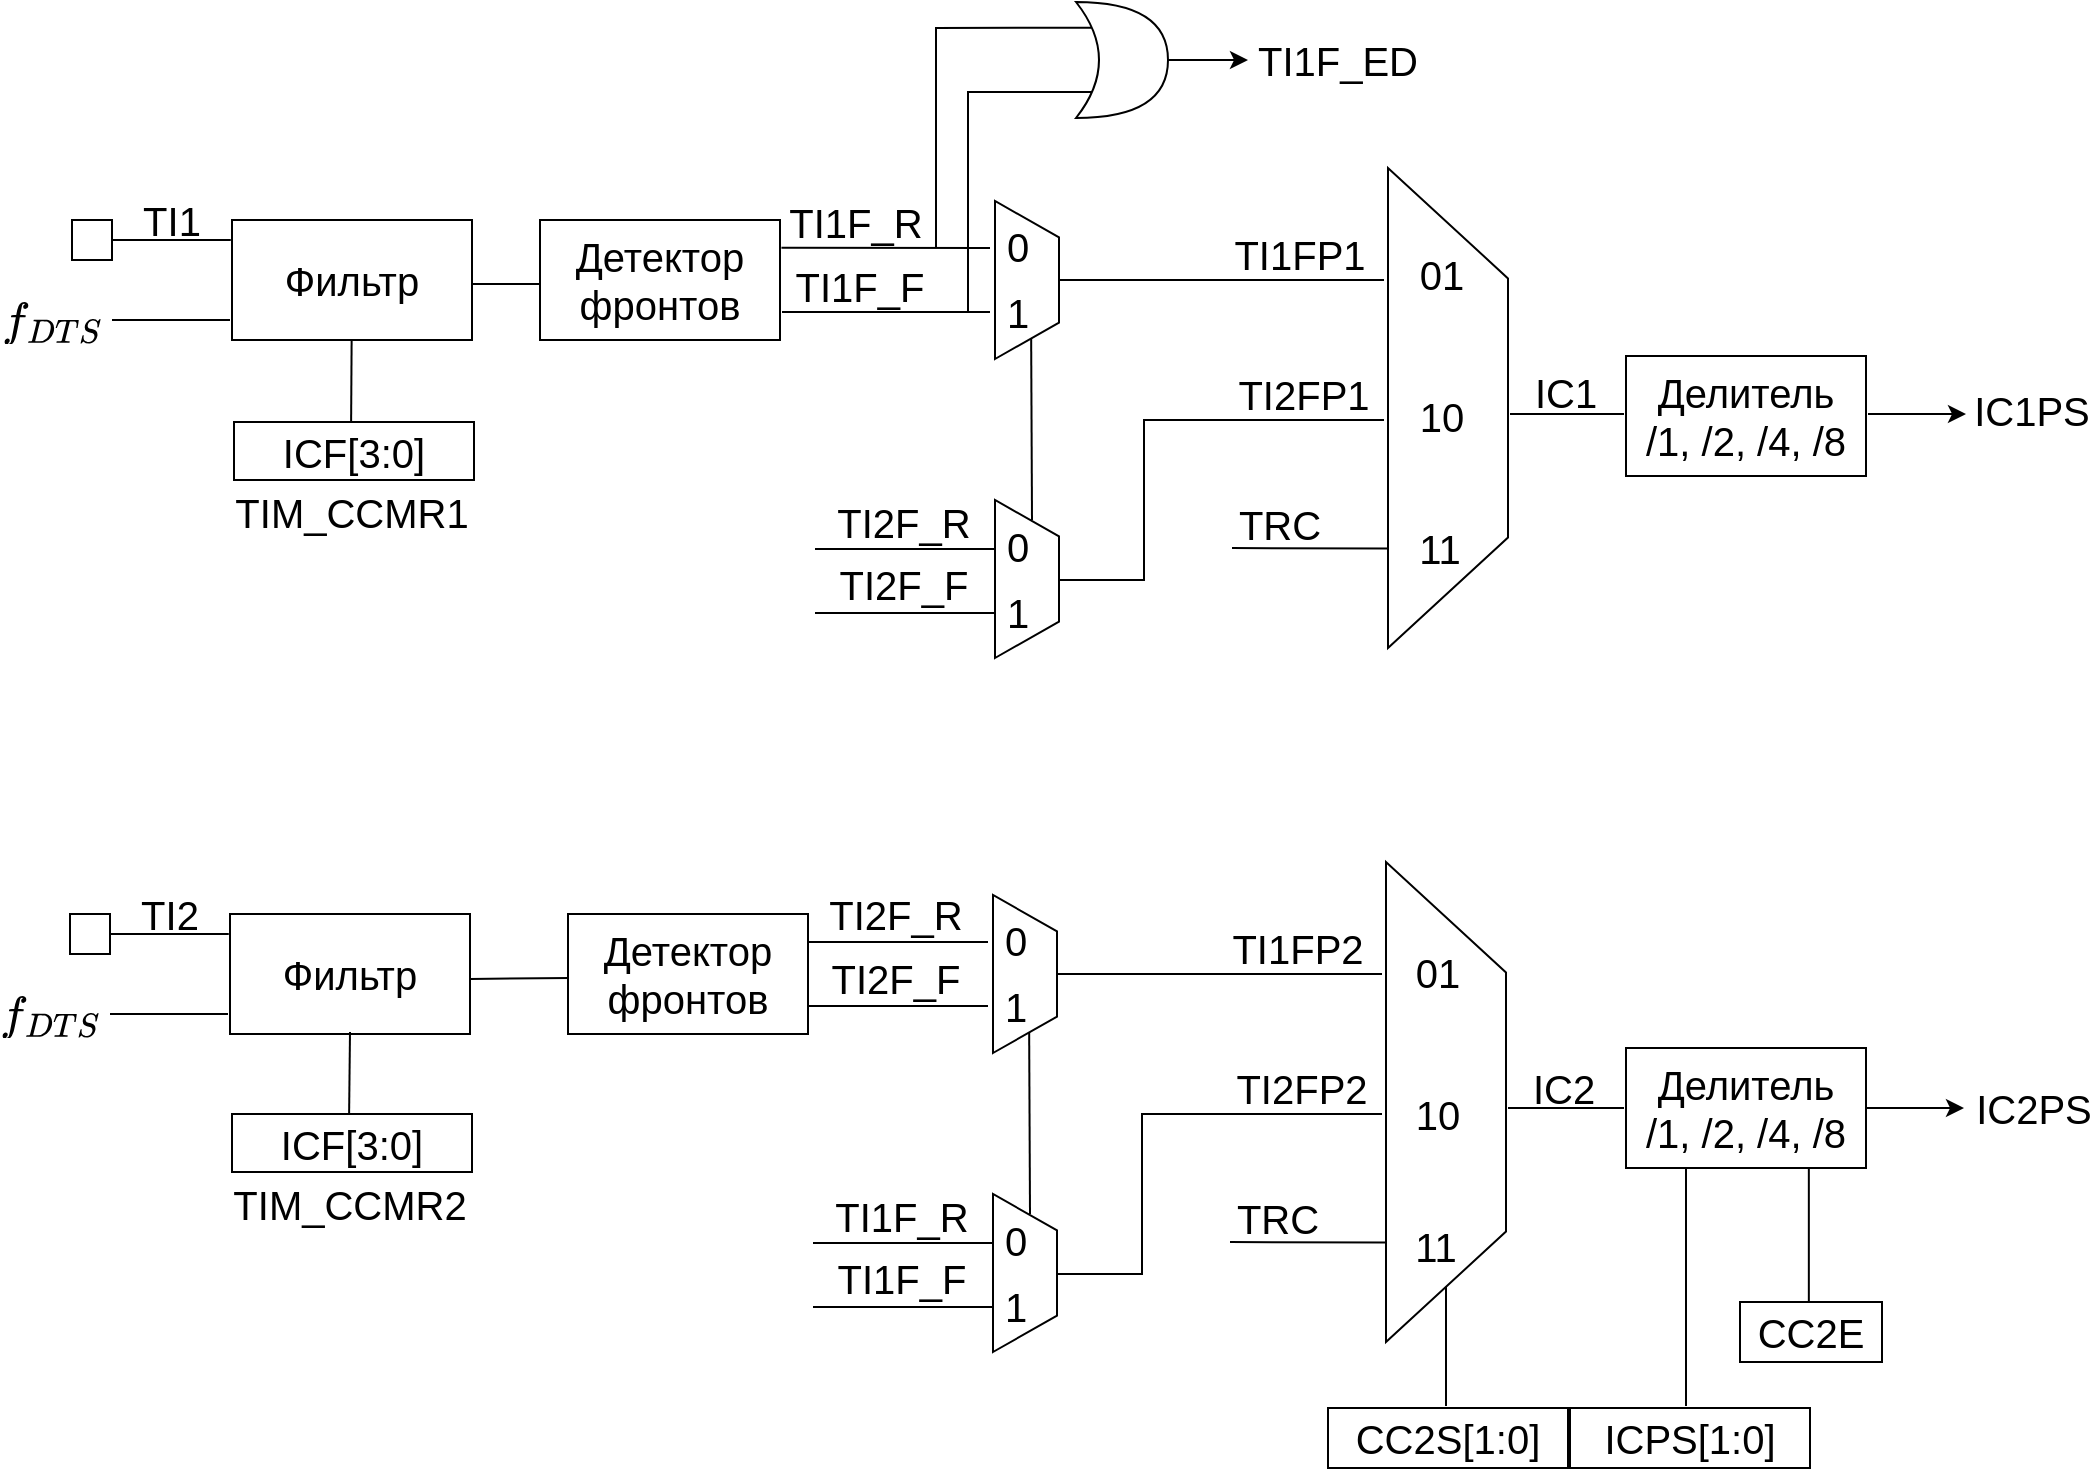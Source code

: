 <mxfile version="28.1.2">
  <diagram name="Страница — 1" id="m3DC2PYHYirDG1eFFdbm">
    <mxGraphModel dx="1426" dy="849" grid="1" gridSize="1" guides="1" tooltips="1" connect="1" arrows="1" fold="1" page="1" pageScale="1" pageWidth="827" pageHeight="1169" math="1" shadow="0">
      <root>
        <mxCell id="0" />
        <mxCell id="1" parent="0" />
        <mxCell id="ByAJDnca3D0vdW0YSOVn-1" value="" style="whiteSpace=wrap;html=1;aspect=fixed;" vertex="1" parent="1">
          <mxGeometry x="80" y="220" width="20" height="20" as="geometry" />
        </mxCell>
        <mxCell id="ByAJDnca3D0vdW0YSOVn-3" value="&lt;font style=&quot;font-size: 20px;&quot;&gt;Фильтр&lt;/font&gt;" style="rounded=0;whiteSpace=wrap;html=1;" vertex="1" parent="1">
          <mxGeometry x="160" y="220" width="120" height="60" as="geometry" />
        </mxCell>
        <mxCell id="ByAJDnca3D0vdW0YSOVn-4" value="" style="endArrow=none;html=1;rounded=0;entryX=-0.005;entryY=0.333;entryDx=0;entryDy=0;entryPerimeter=0;" edge="1" parent="1">
          <mxGeometry width="50" height="50" relative="1" as="geometry">
            <mxPoint x="100" y="230" as="sourcePoint" />
            <mxPoint x="159.4" y="229.98" as="targetPoint" />
          </mxGeometry>
        </mxCell>
        <mxCell id="ByAJDnca3D0vdW0YSOVn-5" value="" style="endArrow=none;html=1;rounded=0;entryX=-0.005;entryY=0.333;entryDx=0;entryDy=0;entryPerimeter=0;" edge="1" parent="1">
          <mxGeometry width="50" height="50" relative="1" as="geometry">
            <mxPoint x="100" y="270" as="sourcePoint" />
            <mxPoint x="159" y="270" as="targetPoint" />
          </mxGeometry>
        </mxCell>
        <mxCell id="ByAJDnca3D0vdW0YSOVn-6" value="&lt;font style=&quot;font-size: 20px;&quot;&gt;TI1&lt;/font&gt;" style="text;html=1;align=center;verticalAlign=middle;whiteSpace=wrap;rounded=0;" vertex="1" parent="1">
          <mxGeometry x="110" y="210" width="40" height="20" as="geometry" />
        </mxCell>
        <mxCell id="ByAJDnca3D0vdW0YSOVn-7" value="&lt;font style=&quot;font-size: 20px;&quot;&gt;&lt;svg style=&quot;vertical-align: -0.464ex;&quot; xmlns:xlink=&quot;http://www.w3.org/1999/xlink&quot; viewBox=&quot;0 -705 2112.4 910&quot; role=&quot;img&quot; height=&quot;2.059ex&quot; width=&quot;4.779ex&quot; xmlns=&quot;http://www.w3.org/2000/svg&quot;&gt;&lt;defs&gt;&lt;path d=&quot;M118 -162Q120 -162 124 -164T135 -167T147 -168Q160 -168 171 -155T187 -126Q197 -99 221 27T267 267T289 382V385H242Q195 385 192 387Q188 390 188 397L195 425Q197 430 203 430T250 431Q298 431 298 432Q298 434 307 482T319 540Q356 705 465 705Q502 703 526 683T550 630Q550 594 529 578T487 561Q443 561 443 603Q443 622 454 636T478 657L487 662Q471 668 457 668Q445 668 434 658T419 630Q412 601 403 552T387 469T380 433Q380 431 435 431Q480 431 487 430T498 424Q499 420 496 407T491 391Q489 386 482 386T428 385H372L349 263Q301 15 282 -47Q255 -132 212 -173Q175 -205 139 -205Q107 -205 81 -186T55 -132Q55 -95 76 -78T118 -61Q162 -61 162 -103Q162 -122 151 -136T127 -157L118 -162Z&quot; id=&quot;MJX-2-TEX-I-1D453&quot;&gt;&lt;/path&gt;&lt;path d=&quot;M287 628Q287 635 230 637Q207 637 200 638T193 647Q193 655 197 667T204 682Q206 683 403 683Q570 682 590 682T630 676Q702 659 752 597T803 431Q803 275 696 151T444 3L430 1L236 0H125H72Q48 0 41 2T33 11Q33 13 36 25Q40 41 44 43T67 46Q94 46 127 49Q141 52 146 61Q149 65 218 339T287 628ZM703 469Q703 507 692 537T666 584T629 613T590 629T555 636Q553 636 541 636T512 636T479 637H436Q392 637 386 627Q384 623 313 339T242 52Q242 48 253 48T330 47Q335 47 349 47T373 46Q499 46 581 128Q617 164 640 212T683 339T703 469Z&quot; id=&quot;MJX-2-TEX-I-1D437&quot;&gt;&lt;/path&gt;&lt;path d=&quot;M40 437Q21 437 21 445Q21 450 37 501T71 602L88 651Q93 669 101 677H569H659Q691 677 697 676T704 667Q704 661 687 553T668 444Q668 437 649 437Q640 437 637 437T631 442L629 445Q629 451 635 490T641 551Q641 586 628 604T573 629Q568 630 515 631Q469 631 457 630T439 622Q438 621 368 343T298 60Q298 48 386 46Q418 46 427 45T436 36Q436 31 433 22Q429 4 424 1L422 0Q419 0 415 0Q410 0 363 1T228 2Q99 2 64 0H49Q43 6 43 9T45 27Q49 40 55 46H83H94Q174 46 189 55Q190 56 191 56Q196 59 201 76T241 233Q258 301 269 344Q339 619 339 625Q339 630 310 630H279Q212 630 191 624Q146 614 121 583T67 467Q60 445 57 441T43 437H40Z&quot; id=&quot;MJX-2-TEX-I-1D447&quot;&gt;&lt;/path&gt;&lt;path d=&quot;M308 24Q367 24 416 76T466 197Q466 260 414 284Q308 311 278 321T236 341Q176 383 176 462Q176 523 208 573T273 648Q302 673 343 688T407 704H418H425Q521 704 564 640Q565 640 577 653T603 682T623 704Q624 704 627 704T632 705Q645 705 645 698T617 577T585 459T569 456Q549 456 549 465Q549 471 550 475Q550 478 551 494T553 520Q553 554 544 579T526 616T501 641Q465 662 419 662Q362 662 313 616T263 510Q263 480 278 458T319 427Q323 425 389 408T456 390Q490 379 522 342T554 242Q554 216 546 186Q541 164 528 137T492 78T426 18T332 -20Q320 -22 298 -22Q199 -22 144 33L134 44L106 13Q83 -14 78 -18T65 -22Q52 -22 52 -14Q52 -11 110 221Q112 227 130 227H143Q149 221 149 216Q149 214 148 207T144 186T142 153Q144 114 160 87T203 47T255 29T308 24Z&quot; id=&quot;MJX-2-TEX-I-1D446&quot;&gt;&lt;/path&gt;&lt;/defs&gt;&lt;g transform=&quot;scale(1,-1)&quot; stroke-width=&quot;0&quot; fill=&quot;currentColor&quot; stroke=&quot;currentColor&quot;&gt;&lt;g data-mml-node=&quot;math&quot;&gt;&lt;g data-mml-node=&quot;msub&quot;&gt;&lt;g data-mml-node=&quot;mi&quot;&gt;&lt;use xlink:href=&quot;#MJX-2-TEX-I-1D453&quot; data-c=&quot;1D453&quot;&gt;&lt;/use&gt;&lt;/g&gt;&lt;g data-mjx-texclass=&quot;ORD&quot; transform=&quot;translate(523,-150) scale(0.707)&quot; data-mml-node=&quot;TeXAtom&quot;&gt;&lt;g data-mml-node=&quot;mi&quot;&gt;&lt;use xlink:href=&quot;#MJX-2-TEX-I-1D437&quot; data-c=&quot;1D437&quot;&gt;&lt;/use&gt;&lt;/g&gt;&lt;g transform=&quot;translate(828,0)&quot; data-mml-node=&quot;mi&quot;&gt;&lt;use xlink:href=&quot;#MJX-2-TEX-I-1D447&quot; data-c=&quot;1D447&quot;&gt;&lt;/use&gt;&lt;/g&gt;&lt;g transform=&quot;translate(1532,0)&quot; data-mml-node=&quot;mi&quot;&gt;&lt;use xlink:href=&quot;#MJX-2-TEX-I-1D446&quot; data-c=&quot;1D446&quot;&gt;&lt;/use&gt;&lt;/g&gt;&lt;/g&gt;&lt;/g&gt;&lt;/g&gt;&lt;/g&gt;&lt;/svg&gt;&lt;/font&gt;" style="text;html=1;align=center;verticalAlign=middle;whiteSpace=wrap;rounded=0;" vertex="1" parent="1">
          <mxGeometry x="50" y="260" width="40" height="20" as="geometry" />
        </mxCell>
        <mxCell id="ByAJDnca3D0vdW0YSOVn-8" value="" style="endArrow=none;html=1;rounded=0;exitX=1;exitY=0.534;exitDx=0;exitDy=0;exitPerimeter=0;" edge="1" parent="1" source="ByAJDnca3D0vdW0YSOVn-3">
          <mxGeometry width="50" height="50" relative="1" as="geometry">
            <mxPoint x="280" y="252.5" as="sourcePoint" />
            <mxPoint x="314" y="252" as="targetPoint" />
          </mxGeometry>
        </mxCell>
        <mxCell id="ByAJDnca3D0vdW0YSOVn-9" value="&lt;font style=&quot;font-size: 20px;&quot;&gt;Детектор фронтов&lt;/font&gt;" style="rounded=0;whiteSpace=wrap;html=1;" vertex="1" parent="1">
          <mxGeometry x="314" y="220" width="120" height="60" as="geometry" />
        </mxCell>
        <mxCell id="ByAJDnca3D0vdW0YSOVn-11" value="" style="endArrow=none;html=1;rounded=0;exitX=1.006;exitY=0.232;exitDx=0;exitDy=0;exitPerimeter=0;" edge="1" parent="1" source="ByAJDnca3D0vdW0YSOVn-9">
          <mxGeometry width="50" height="50" relative="1" as="geometry">
            <mxPoint x="449" y="234" as="sourcePoint" />
            <mxPoint x="539" y="234" as="targetPoint" />
          </mxGeometry>
        </mxCell>
        <mxCell id="ByAJDnca3D0vdW0YSOVn-12" value="" style="endArrow=none;html=1;rounded=0;" edge="1" parent="1">
          <mxGeometry width="50" height="50" relative="1" as="geometry">
            <mxPoint x="435" y="266" as="sourcePoint" />
            <mxPoint x="539" y="266" as="targetPoint" />
          </mxGeometry>
        </mxCell>
        <mxCell id="ByAJDnca3D0vdW0YSOVn-13" value="" style="verticalLabelPosition=middle;verticalAlign=middle;html=1;shape=trapezoid;perimeter=trapezoidPerimeter;whiteSpace=wrap;size=0.23;arcSize=10;flipV=1;labelPosition=center;align=center;rotation=-90;" vertex="1" parent="1">
          <mxGeometry x="648" y="284" width="240" height="60" as="geometry" />
        </mxCell>
        <mxCell id="ByAJDnca3D0vdW0YSOVn-14" value="&lt;font style=&quot;font-size: 20px;&quot;&gt;TI1F_R&lt;/font&gt;" style="text;html=1;align=center;verticalAlign=middle;whiteSpace=wrap;rounded=0;" vertex="1" parent="1">
          <mxGeometry x="468" y="217" width="8" height="7.5" as="geometry" />
        </mxCell>
        <mxCell id="ByAJDnca3D0vdW0YSOVn-15" value="&lt;font style=&quot;font-size: 20px;&quot;&gt;TI1F_F&lt;/font&gt;" style="text;html=1;align=center;verticalAlign=middle;whiteSpace=wrap;rounded=0;" vertex="1" parent="1">
          <mxGeometry x="462.5" y="245" width="22" height="15" as="geometry" />
        </mxCell>
        <mxCell id="ByAJDnca3D0vdW0YSOVn-19" value="" style="group" vertex="1" connectable="0" parent="1">
          <mxGeometry x="541.5" y="210.5" width="32" height="79" as="geometry" />
        </mxCell>
        <mxCell id="ByAJDnca3D0vdW0YSOVn-10" value="" style="verticalLabelPosition=middle;verticalAlign=middle;html=1;shape=trapezoid;perimeter=trapezoidPerimeter;whiteSpace=wrap;size=0.23;arcSize=10;flipV=1;labelPosition=center;align=center;rotation=-90;" vertex="1" parent="ByAJDnca3D0vdW0YSOVn-19">
          <mxGeometry x="-23.5" y="23.5" width="79" height="32" as="geometry" />
        </mxCell>
        <mxCell id="ByAJDnca3D0vdW0YSOVn-16" value="&lt;font style=&quot;font-size: 20px;&quot;&gt;0&lt;/font&gt;" style="text;html=1;align=center;verticalAlign=middle;whiteSpace=wrap;rounded=0;" vertex="1" parent="ByAJDnca3D0vdW0YSOVn-19">
          <mxGeometry x="4.5" y="15.5" width="14" height="14" as="geometry" />
        </mxCell>
        <mxCell id="ByAJDnca3D0vdW0YSOVn-17" value="&lt;font style=&quot;font-size: 20px;&quot;&gt;1&lt;/font&gt;" style="text;html=1;align=center;verticalAlign=middle;whiteSpace=wrap;rounded=0;" vertex="1" parent="ByAJDnca3D0vdW0YSOVn-19">
          <mxGeometry x="4.5" y="48.5" width="14" height="14" as="geometry" />
        </mxCell>
        <mxCell id="ByAJDnca3D0vdW0YSOVn-20" value="" style="group" vertex="1" connectable="0" parent="1">
          <mxGeometry x="541.5" y="360" width="32" height="79" as="geometry" />
        </mxCell>
        <mxCell id="ByAJDnca3D0vdW0YSOVn-21" value="" style="verticalLabelPosition=middle;verticalAlign=middle;html=1;shape=trapezoid;perimeter=trapezoidPerimeter;whiteSpace=wrap;size=0.23;arcSize=10;flipV=1;labelPosition=center;align=center;rotation=-90;" vertex="1" parent="ByAJDnca3D0vdW0YSOVn-20">
          <mxGeometry x="-23.5" y="23.5" width="79" height="32" as="geometry" />
        </mxCell>
        <mxCell id="ByAJDnca3D0vdW0YSOVn-22" value="&lt;font style=&quot;font-size: 20px;&quot;&gt;0&lt;/font&gt;" style="text;html=1;align=center;verticalAlign=middle;whiteSpace=wrap;rounded=0;" vertex="1" parent="ByAJDnca3D0vdW0YSOVn-20">
          <mxGeometry x="4.5" y="15.5" width="14" height="14" as="geometry" />
        </mxCell>
        <mxCell id="ByAJDnca3D0vdW0YSOVn-23" value="&lt;font style=&quot;font-size: 20px;&quot;&gt;1&lt;/font&gt;" style="text;html=1;align=center;verticalAlign=middle;whiteSpace=wrap;rounded=0;" vertex="1" parent="ByAJDnca3D0vdW0YSOVn-20">
          <mxGeometry x="4.5" y="48.5" width="14" height="14" as="geometry" />
        </mxCell>
        <mxCell id="ByAJDnca3D0vdW0YSOVn-24" value="" style="endArrow=none;html=1;rounded=0;entryX=0.133;entryY=0.435;entryDx=0;entryDy=0;entryPerimeter=0;" edge="1" parent="1" target="ByAJDnca3D0vdW0YSOVn-10">
          <mxGeometry width="50" height="50" relative="1" as="geometry">
            <mxPoint x="560" y="370" as="sourcePoint" />
            <mxPoint x="610" y="320" as="targetPoint" />
          </mxGeometry>
        </mxCell>
        <mxCell id="ByAJDnca3D0vdW0YSOVn-25" value="" style="endArrow=none;html=1;rounded=0;" edge="1" parent="1">
          <mxGeometry width="50" height="50" relative="1" as="geometry">
            <mxPoint x="573.5" y="250" as="sourcePoint" />
            <mxPoint x="736" y="250" as="targetPoint" />
          </mxGeometry>
        </mxCell>
        <mxCell id="ByAJDnca3D0vdW0YSOVn-26" value="" style="endArrow=none;html=1;rounded=0;" edge="1" parent="1">
          <mxGeometry width="50" height="50" relative="1" as="geometry">
            <mxPoint x="660" y="384" as="sourcePoint" />
            <mxPoint x="738.5" y="384.26" as="targetPoint" />
          </mxGeometry>
        </mxCell>
        <mxCell id="ByAJDnca3D0vdW0YSOVn-27" value="&lt;font style=&quot;font-size: 20px;&quot;&gt;TRC&lt;/font&gt;" style="text;html=1;align=center;verticalAlign=middle;whiteSpace=wrap;rounded=0;" vertex="1" parent="1">
          <mxGeometry x="680" y="368" width="8" height="7.5" as="geometry" />
        </mxCell>
        <mxCell id="ByAJDnca3D0vdW0YSOVn-29" value="" style="endArrow=none;html=1;rounded=0;exitX=0.493;exitY=-0.004;exitDx=0;exitDy=0;exitPerimeter=0;" edge="1" parent="1" source="ByAJDnca3D0vdW0YSOVn-21">
          <mxGeometry width="50" height="50" relative="1" as="geometry">
            <mxPoint x="573.5" y="400.5" as="sourcePoint" />
            <mxPoint x="736" y="320" as="targetPoint" />
            <Array as="points">
              <mxPoint x="616" y="400" />
              <mxPoint x="616" y="320" />
            </Array>
          </mxGeometry>
        </mxCell>
        <mxCell id="ByAJDnca3D0vdW0YSOVn-30" value="&lt;font style=&quot;font-size: 20px;&quot;&gt;TI2FP1&lt;/font&gt;" style="text;html=1;align=center;verticalAlign=middle;whiteSpace=wrap;rounded=0;" vertex="1" parent="1">
          <mxGeometry x="676" y="297" width="40" height="20" as="geometry" />
        </mxCell>
        <mxCell id="ByAJDnca3D0vdW0YSOVn-31" value="&lt;font style=&quot;font-size: 20px;&quot;&gt;TI1FP1&lt;/font&gt;" style="text;html=1;align=center;verticalAlign=middle;whiteSpace=wrap;rounded=0;" vertex="1" parent="1">
          <mxGeometry x="674" y="227" width="40" height="20" as="geometry" />
        </mxCell>
        <mxCell id="ByAJDnca3D0vdW0YSOVn-32" value="" style="whiteSpace=wrap;html=1;aspect=fixed;" vertex="1" parent="1">
          <mxGeometry x="79" y="567" width="20" height="20" as="geometry" />
        </mxCell>
        <mxCell id="ByAJDnca3D0vdW0YSOVn-33" value="&lt;font style=&quot;font-size: 20px;&quot;&gt;Фильтр&lt;/font&gt;" style="rounded=0;whiteSpace=wrap;html=1;" vertex="1" parent="1">
          <mxGeometry x="159" y="567" width="120" height="60" as="geometry" />
        </mxCell>
        <mxCell id="ByAJDnca3D0vdW0YSOVn-34" value="" style="endArrow=none;html=1;rounded=0;entryX=-0.005;entryY=0.333;entryDx=0;entryDy=0;entryPerimeter=0;" edge="1" parent="1">
          <mxGeometry width="50" height="50" relative="1" as="geometry">
            <mxPoint x="99" y="577" as="sourcePoint" />
            <mxPoint x="158.4" y="576.98" as="targetPoint" />
          </mxGeometry>
        </mxCell>
        <mxCell id="ByAJDnca3D0vdW0YSOVn-35" value="" style="endArrow=none;html=1;rounded=0;entryX=-0.005;entryY=0.333;entryDx=0;entryDy=0;entryPerimeter=0;" edge="1" parent="1">
          <mxGeometry width="50" height="50" relative="1" as="geometry">
            <mxPoint x="99" y="617" as="sourcePoint" />
            <mxPoint x="158" y="617" as="targetPoint" />
          </mxGeometry>
        </mxCell>
        <mxCell id="ByAJDnca3D0vdW0YSOVn-36" value="&lt;font style=&quot;font-size: 20px;&quot;&gt;TI2&lt;/font&gt;" style="text;html=1;align=center;verticalAlign=middle;whiteSpace=wrap;rounded=0;" vertex="1" parent="1">
          <mxGeometry x="109" y="557" width="40" height="20" as="geometry" />
        </mxCell>
        <mxCell id="ByAJDnca3D0vdW0YSOVn-37" value="&lt;font style=&quot;font-size: 20px;&quot;&gt;&lt;svg style=&quot;vertical-align: -0.464ex;&quot; xmlns:xlink=&quot;http://www.w3.org/1999/xlink&quot; viewBox=&quot;0 -705 2112.4 910&quot; role=&quot;img&quot; height=&quot;2.059ex&quot; width=&quot;4.779ex&quot; xmlns=&quot;http://www.w3.org/2000/svg&quot;&gt;&lt;defs&gt;&lt;path d=&quot;M118 -162Q120 -162 124 -164T135 -167T147 -168Q160 -168 171 -155T187 -126Q197 -99 221 27T267 267T289 382V385H242Q195 385 192 387Q188 390 188 397L195 425Q197 430 203 430T250 431Q298 431 298 432Q298 434 307 482T319 540Q356 705 465 705Q502 703 526 683T550 630Q550 594 529 578T487 561Q443 561 443 603Q443 622 454 636T478 657L487 662Q471 668 457 668Q445 668 434 658T419 630Q412 601 403 552T387 469T380 433Q380 431 435 431Q480 431 487 430T498 424Q499 420 496 407T491 391Q489 386 482 386T428 385H372L349 263Q301 15 282 -47Q255 -132 212 -173Q175 -205 139 -205Q107 -205 81 -186T55 -132Q55 -95 76 -78T118 -61Q162 -61 162 -103Q162 -122 151 -136T127 -157L118 -162Z&quot; id=&quot;MJX-2-TEX-I-1D453&quot;&gt;&lt;/path&gt;&lt;path d=&quot;M287 628Q287 635 230 637Q207 637 200 638T193 647Q193 655 197 667T204 682Q206 683 403 683Q570 682 590 682T630 676Q702 659 752 597T803 431Q803 275 696 151T444 3L430 1L236 0H125H72Q48 0 41 2T33 11Q33 13 36 25Q40 41 44 43T67 46Q94 46 127 49Q141 52 146 61Q149 65 218 339T287 628ZM703 469Q703 507 692 537T666 584T629 613T590 629T555 636Q553 636 541 636T512 636T479 637H436Q392 637 386 627Q384 623 313 339T242 52Q242 48 253 48T330 47Q335 47 349 47T373 46Q499 46 581 128Q617 164 640 212T683 339T703 469Z&quot; id=&quot;MJX-2-TEX-I-1D437&quot;&gt;&lt;/path&gt;&lt;path d=&quot;M40 437Q21 437 21 445Q21 450 37 501T71 602L88 651Q93 669 101 677H569H659Q691 677 697 676T704 667Q704 661 687 553T668 444Q668 437 649 437Q640 437 637 437T631 442L629 445Q629 451 635 490T641 551Q641 586 628 604T573 629Q568 630 515 631Q469 631 457 630T439 622Q438 621 368 343T298 60Q298 48 386 46Q418 46 427 45T436 36Q436 31 433 22Q429 4 424 1L422 0Q419 0 415 0Q410 0 363 1T228 2Q99 2 64 0H49Q43 6 43 9T45 27Q49 40 55 46H83H94Q174 46 189 55Q190 56 191 56Q196 59 201 76T241 233Q258 301 269 344Q339 619 339 625Q339 630 310 630H279Q212 630 191 624Q146 614 121 583T67 467Q60 445 57 441T43 437H40Z&quot; id=&quot;MJX-2-TEX-I-1D447&quot;&gt;&lt;/path&gt;&lt;path d=&quot;M308 24Q367 24 416 76T466 197Q466 260 414 284Q308 311 278 321T236 341Q176 383 176 462Q176 523 208 573T273 648Q302 673 343 688T407 704H418H425Q521 704 564 640Q565 640 577 653T603 682T623 704Q624 704 627 704T632 705Q645 705 645 698T617 577T585 459T569 456Q549 456 549 465Q549 471 550 475Q550 478 551 494T553 520Q553 554 544 579T526 616T501 641Q465 662 419 662Q362 662 313 616T263 510Q263 480 278 458T319 427Q323 425 389 408T456 390Q490 379 522 342T554 242Q554 216 546 186Q541 164 528 137T492 78T426 18T332 -20Q320 -22 298 -22Q199 -22 144 33L134 44L106 13Q83 -14 78 -18T65 -22Q52 -22 52 -14Q52 -11 110 221Q112 227 130 227H143Q149 221 149 216Q149 214 148 207T144 186T142 153Q144 114 160 87T203 47T255 29T308 24Z&quot; id=&quot;MJX-2-TEX-I-1D446&quot;&gt;&lt;/path&gt;&lt;/defs&gt;&lt;g transform=&quot;scale(1,-1)&quot; stroke-width=&quot;0&quot; fill=&quot;currentColor&quot; stroke=&quot;currentColor&quot;&gt;&lt;g data-mml-node=&quot;math&quot;&gt;&lt;g data-mml-node=&quot;msub&quot;&gt;&lt;g data-mml-node=&quot;mi&quot;&gt;&lt;use xlink:href=&quot;#MJX-2-TEX-I-1D453&quot; data-c=&quot;1D453&quot;&gt;&lt;/use&gt;&lt;/g&gt;&lt;g data-mjx-texclass=&quot;ORD&quot; transform=&quot;translate(523,-150) scale(0.707)&quot; data-mml-node=&quot;TeXAtom&quot;&gt;&lt;g data-mml-node=&quot;mi&quot;&gt;&lt;use xlink:href=&quot;#MJX-2-TEX-I-1D437&quot; data-c=&quot;1D437&quot;&gt;&lt;/use&gt;&lt;/g&gt;&lt;g transform=&quot;translate(828,0)&quot; data-mml-node=&quot;mi&quot;&gt;&lt;use xlink:href=&quot;#MJX-2-TEX-I-1D447&quot; data-c=&quot;1D447&quot;&gt;&lt;/use&gt;&lt;/g&gt;&lt;g transform=&quot;translate(1532,0)&quot; data-mml-node=&quot;mi&quot;&gt;&lt;use xlink:href=&quot;#MJX-2-TEX-I-1D446&quot; data-c=&quot;1D446&quot;&gt;&lt;/use&gt;&lt;/g&gt;&lt;/g&gt;&lt;/g&gt;&lt;/g&gt;&lt;/g&gt;&lt;/svg&gt;&lt;/font&gt;" style="text;html=1;align=center;verticalAlign=middle;whiteSpace=wrap;rounded=0;" vertex="1" parent="1">
          <mxGeometry x="49" y="607" width="40" height="20" as="geometry" />
        </mxCell>
        <mxCell id="ByAJDnca3D0vdW0YSOVn-38" value="" style="endArrow=none;html=1;rounded=0;" edge="1" parent="1">
          <mxGeometry width="50" height="50" relative="1" as="geometry">
            <mxPoint x="279" y="599.5" as="sourcePoint" />
            <mxPoint x="329" y="599" as="targetPoint" />
          </mxGeometry>
        </mxCell>
        <mxCell id="ByAJDnca3D0vdW0YSOVn-39" value="&lt;font style=&quot;font-size: 20px;&quot;&gt;Детектор фронтов&lt;/font&gt;" style="rounded=0;whiteSpace=wrap;html=1;" vertex="1" parent="1">
          <mxGeometry x="328" y="567" width="120" height="60" as="geometry" />
        </mxCell>
        <mxCell id="ByAJDnca3D0vdW0YSOVn-40" value="" style="endArrow=none;html=1;rounded=0;" edge="1" parent="1">
          <mxGeometry width="50" height="50" relative="1" as="geometry">
            <mxPoint x="448" y="581" as="sourcePoint" />
            <mxPoint x="538" y="581" as="targetPoint" />
          </mxGeometry>
        </mxCell>
        <mxCell id="ByAJDnca3D0vdW0YSOVn-41" value="" style="endArrow=none;html=1;rounded=0;" edge="1" parent="1">
          <mxGeometry width="50" height="50" relative="1" as="geometry">
            <mxPoint x="448" y="613" as="sourcePoint" />
            <mxPoint x="538" y="613" as="targetPoint" />
          </mxGeometry>
        </mxCell>
        <mxCell id="ByAJDnca3D0vdW0YSOVn-42" value="" style="verticalLabelPosition=middle;verticalAlign=middle;html=1;shape=trapezoid;perimeter=trapezoidPerimeter;whiteSpace=wrap;size=0.23;arcSize=10;flipV=1;labelPosition=center;align=center;rotation=-90;" vertex="1" parent="1">
          <mxGeometry x="647" y="631" width="240" height="60" as="geometry" />
        </mxCell>
        <mxCell id="ByAJDnca3D0vdW0YSOVn-43" value="&lt;font style=&quot;font-size: 20px;&quot;&gt;TI2F_R&lt;/font&gt;" style="text;html=1;align=center;verticalAlign=middle;whiteSpace=wrap;rounded=0;" vertex="1" parent="1">
          <mxGeometry x="488" y="563.5" width="8" height="7.5" as="geometry" />
        </mxCell>
        <mxCell id="ByAJDnca3D0vdW0YSOVn-44" value="&lt;font style=&quot;font-size: 20px;&quot;&gt;TI2F_F&lt;/font&gt;" style="text;html=1;align=center;verticalAlign=middle;whiteSpace=wrap;rounded=0;" vertex="1" parent="1">
          <mxGeometry x="481" y="591" width="22" height="15" as="geometry" />
        </mxCell>
        <mxCell id="ByAJDnca3D0vdW0YSOVn-45" value="" style="group" vertex="1" connectable="0" parent="1">
          <mxGeometry x="540.5" y="557.5" width="32" height="79" as="geometry" />
        </mxCell>
        <mxCell id="ByAJDnca3D0vdW0YSOVn-46" value="" style="verticalLabelPosition=middle;verticalAlign=middle;html=1;shape=trapezoid;perimeter=trapezoidPerimeter;whiteSpace=wrap;size=0.23;arcSize=10;flipV=1;labelPosition=center;align=center;rotation=-90;" vertex="1" parent="ByAJDnca3D0vdW0YSOVn-45">
          <mxGeometry x="-23.5" y="23.5" width="79" height="32" as="geometry" />
        </mxCell>
        <mxCell id="ByAJDnca3D0vdW0YSOVn-47" value="&lt;font style=&quot;font-size: 20px;&quot;&gt;0&lt;/font&gt;" style="text;html=1;align=center;verticalAlign=middle;whiteSpace=wrap;rounded=0;" vertex="1" parent="ByAJDnca3D0vdW0YSOVn-45">
          <mxGeometry x="4.5" y="15.5" width="14" height="14" as="geometry" />
        </mxCell>
        <mxCell id="ByAJDnca3D0vdW0YSOVn-48" value="&lt;font style=&quot;font-size: 20px;&quot;&gt;1&lt;/font&gt;" style="text;html=1;align=center;verticalAlign=middle;whiteSpace=wrap;rounded=0;" vertex="1" parent="ByAJDnca3D0vdW0YSOVn-45">
          <mxGeometry x="4.5" y="48.5" width="14" height="14" as="geometry" />
        </mxCell>
        <mxCell id="ByAJDnca3D0vdW0YSOVn-49" value="" style="group" vertex="1" connectable="0" parent="1">
          <mxGeometry x="540.5" y="707" width="32" height="79" as="geometry" />
        </mxCell>
        <mxCell id="ByAJDnca3D0vdW0YSOVn-50" value="" style="verticalLabelPosition=middle;verticalAlign=middle;html=1;shape=trapezoid;perimeter=trapezoidPerimeter;whiteSpace=wrap;size=0.23;arcSize=10;flipV=1;labelPosition=center;align=center;rotation=-90;" vertex="1" parent="ByAJDnca3D0vdW0YSOVn-49">
          <mxGeometry x="-23.5" y="23.5" width="79" height="32" as="geometry" />
        </mxCell>
        <mxCell id="ByAJDnca3D0vdW0YSOVn-51" value="&lt;font style=&quot;font-size: 20px;&quot;&gt;0&lt;/font&gt;" style="text;html=1;align=center;verticalAlign=middle;whiteSpace=wrap;rounded=0;" vertex="1" parent="ByAJDnca3D0vdW0YSOVn-49">
          <mxGeometry x="4.5" y="15.5" width="14" height="14" as="geometry" />
        </mxCell>
        <mxCell id="ByAJDnca3D0vdW0YSOVn-52" value="&lt;font style=&quot;font-size: 20px;&quot;&gt;1&lt;/font&gt;" style="text;html=1;align=center;verticalAlign=middle;whiteSpace=wrap;rounded=0;" vertex="1" parent="ByAJDnca3D0vdW0YSOVn-49">
          <mxGeometry x="4.5" y="48.5" width="14" height="14" as="geometry" />
        </mxCell>
        <mxCell id="ByAJDnca3D0vdW0YSOVn-53" value="" style="endArrow=none;html=1;rounded=0;entryX=0.133;entryY=0.435;entryDx=0;entryDy=0;entryPerimeter=0;" edge="1" parent="1" target="ByAJDnca3D0vdW0YSOVn-46">
          <mxGeometry width="50" height="50" relative="1" as="geometry">
            <mxPoint x="559" y="717" as="sourcePoint" />
            <mxPoint x="609" y="667" as="targetPoint" />
          </mxGeometry>
        </mxCell>
        <mxCell id="ByAJDnca3D0vdW0YSOVn-54" value="" style="endArrow=none;html=1;rounded=0;" edge="1" parent="1">
          <mxGeometry width="50" height="50" relative="1" as="geometry">
            <mxPoint x="572.5" y="597" as="sourcePoint" />
            <mxPoint x="735" y="597" as="targetPoint" />
          </mxGeometry>
        </mxCell>
        <mxCell id="ByAJDnca3D0vdW0YSOVn-55" value="" style="endArrow=none;html=1;rounded=0;" edge="1" parent="1">
          <mxGeometry width="50" height="50" relative="1" as="geometry">
            <mxPoint x="659" y="731" as="sourcePoint" />
            <mxPoint x="737.5" y="731.26" as="targetPoint" />
          </mxGeometry>
        </mxCell>
        <mxCell id="ByAJDnca3D0vdW0YSOVn-56" value="&lt;font style=&quot;font-size: 20px;&quot;&gt;TRC&lt;/font&gt;" style="text;html=1;align=center;verticalAlign=middle;whiteSpace=wrap;rounded=0;" vertex="1" parent="1">
          <mxGeometry x="679" y="715" width="8" height="7.5" as="geometry" />
        </mxCell>
        <mxCell id="ByAJDnca3D0vdW0YSOVn-57" value="" style="endArrow=none;html=1;rounded=0;exitX=0.493;exitY=-0.004;exitDx=0;exitDy=0;exitPerimeter=0;" edge="1" parent="1" source="ByAJDnca3D0vdW0YSOVn-50">
          <mxGeometry width="50" height="50" relative="1" as="geometry">
            <mxPoint x="572.5" y="747.5" as="sourcePoint" />
            <mxPoint x="735" y="667" as="targetPoint" />
            <Array as="points">
              <mxPoint x="615" y="747" />
              <mxPoint x="615" y="667" />
            </Array>
          </mxGeometry>
        </mxCell>
        <mxCell id="ByAJDnca3D0vdW0YSOVn-58" value="&lt;font style=&quot;font-size: 20px;&quot;&gt;TI2FP2&lt;/font&gt;" style="text;html=1;align=center;verticalAlign=middle;whiteSpace=wrap;rounded=0;" vertex="1" parent="1">
          <mxGeometry x="675" y="644" width="40" height="20" as="geometry" />
        </mxCell>
        <mxCell id="ByAJDnca3D0vdW0YSOVn-59" value="&lt;font style=&quot;font-size: 20px;&quot;&gt;TI1FP2&lt;/font&gt;" style="text;html=1;align=center;verticalAlign=middle;whiteSpace=wrap;rounded=0;" vertex="1" parent="1">
          <mxGeometry x="673" y="574" width="40" height="20" as="geometry" />
        </mxCell>
        <mxCell id="ByAJDnca3D0vdW0YSOVn-61" value="" style="endArrow=none;html=1;rounded=0;" edge="1" parent="1">
          <mxGeometry width="50" height="50" relative="1" as="geometry">
            <mxPoint x="451.5" y="384.5" as="sourcePoint" />
            <mxPoint x="541.5" y="384.5" as="targetPoint" />
          </mxGeometry>
        </mxCell>
        <mxCell id="ByAJDnca3D0vdW0YSOVn-62" value="" style="endArrow=none;html=1;rounded=0;" edge="1" parent="1">
          <mxGeometry width="50" height="50" relative="1" as="geometry">
            <mxPoint x="451.5" y="416.5" as="sourcePoint" />
            <mxPoint x="541.5" y="416.5" as="targetPoint" />
          </mxGeometry>
        </mxCell>
        <mxCell id="ByAJDnca3D0vdW0YSOVn-63" value="&lt;font style=&quot;font-size: 20px;&quot;&gt;TI2F_R&lt;/font&gt;" style="text;html=1;align=center;verticalAlign=middle;whiteSpace=wrap;rounded=0;" vertex="1" parent="1">
          <mxGeometry x="491.5" y="367" width="8" height="7.5" as="geometry" />
        </mxCell>
        <mxCell id="ByAJDnca3D0vdW0YSOVn-64" value="&lt;font style=&quot;font-size: 20px;&quot;&gt;TI2F_F&lt;/font&gt;" style="text;html=1;align=center;verticalAlign=middle;whiteSpace=wrap;rounded=0;" vertex="1" parent="1">
          <mxGeometry x="484.5" y="394.5" width="22" height="15" as="geometry" />
        </mxCell>
        <mxCell id="ByAJDnca3D0vdW0YSOVn-65" value="" style="endArrow=none;html=1;rounded=0;" edge="1" parent="1">
          <mxGeometry width="50" height="50" relative="1" as="geometry">
            <mxPoint x="450.5" y="731.5" as="sourcePoint" />
            <mxPoint x="540.5" y="731.5" as="targetPoint" />
          </mxGeometry>
        </mxCell>
        <mxCell id="ByAJDnca3D0vdW0YSOVn-66" value="" style="endArrow=none;html=1;rounded=0;" edge="1" parent="1">
          <mxGeometry width="50" height="50" relative="1" as="geometry">
            <mxPoint x="450.5" y="763.5" as="sourcePoint" />
            <mxPoint x="540.5" y="763.5" as="targetPoint" />
          </mxGeometry>
        </mxCell>
        <mxCell id="ByAJDnca3D0vdW0YSOVn-67" value="&lt;font style=&quot;font-size: 20px;&quot;&gt;TI1F_R&lt;/font&gt;" style="text;html=1;align=center;verticalAlign=middle;whiteSpace=wrap;rounded=0;" vertex="1" parent="1">
          <mxGeometry x="490.5" y="714" width="8" height="7.5" as="geometry" />
        </mxCell>
        <mxCell id="ByAJDnca3D0vdW0YSOVn-68" value="&lt;font style=&quot;font-size: 20px;&quot;&gt;TI1F_F&lt;/font&gt;" style="text;html=1;align=center;verticalAlign=middle;whiteSpace=wrap;rounded=0;" vertex="1" parent="1">
          <mxGeometry x="483.5" y="741.5" width="22" height="15" as="geometry" />
        </mxCell>
        <mxCell id="ByAJDnca3D0vdW0YSOVn-69" value="" style="endArrow=none;html=1;rounded=0;" edge="1" parent="1">
          <mxGeometry width="50" height="50" relative="1" as="geometry">
            <mxPoint x="799" y="317" as="sourcePoint" />
            <mxPoint x="856" y="317" as="targetPoint" />
          </mxGeometry>
        </mxCell>
        <mxCell id="ByAJDnca3D0vdW0YSOVn-70" value="" style="endArrow=none;html=1;rounded=0;" edge="1" parent="1">
          <mxGeometry width="50" height="50" relative="1" as="geometry">
            <mxPoint x="798" y="664" as="sourcePoint" />
            <mxPoint x="856" y="664" as="targetPoint" />
          </mxGeometry>
        </mxCell>
        <mxCell id="ByAJDnca3D0vdW0YSOVn-71" value="&lt;font style=&quot;font-size: 20px;&quot;&gt;IC1&lt;/font&gt;" style="text;html=1;align=center;verticalAlign=middle;whiteSpace=wrap;rounded=0;" vertex="1" parent="1">
          <mxGeometry x="823" y="302" width="8" height="7.5" as="geometry" />
        </mxCell>
        <mxCell id="ByAJDnca3D0vdW0YSOVn-72" value="&lt;font style=&quot;font-size: 20px;&quot;&gt;IC2&lt;/font&gt;" style="text;html=1;align=center;verticalAlign=middle;whiteSpace=wrap;rounded=0;" vertex="1" parent="1">
          <mxGeometry x="822" y="650" width="8" height="7.5" as="geometry" />
        </mxCell>
        <mxCell id="ByAJDnca3D0vdW0YSOVn-73" value="&lt;font style=&quot;font-size: 20px;&quot;&gt;Делитель&lt;/font&gt;&lt;div&gt;&lt;font style=&quot;font-size: 20px;&quot;&gt;/1, /2, /4, /8&lt;/font&gt;&lt;/div&gt;" style="rounded=0;whiteSpace=wrap;html=1;" vertex="1" parent="1">
          <mxGeometry x="857" y="288" width="120" height="60" as="geometry" />
        </mxCell>
        <mxCell id="ByAJDnca3D0vdW0YSOVn-74" value="&lt;font style=&quot;font-size: 20px;&quot;&gt;Делитель&lt;/font&gt;&lt;div&gt;&lt;font style=&quot;font-size: 20px;&quot;&gt;/1, /2, /4, /8&lt;/font&gt;&lt;/div&gt;" style="rounded=0;whiteSpace=wrap;html=1;" vertex="1" parent="1">
          <mxGeometry x="857" y="634" width="120" height="60" as="geometry" />
        </mxCell>
        <mxCell id="ByAJDnca3D0vdW0YSOVn-75" value="" style="endArrow=classic;html=1;rounded=0;" edge="1" parent="1">
          <mxGeometry width="50" height="50" relative="1" as="geometry">
            <mxPoint x="978" y="317" as="sourcePoint" />
            <mxPoint x="1027" y="317" as="targetPoint" />
          </mxGeometry>
        </mxCell>
        <mxCell id="ByAJDnca3D0vdW0YSOVn-76" value="" style="endArrow=classic;html=1;rounded=0;" edge="1" parent="1">
          <mxGeometry width="50" height="50" relative="1" as="geometry">
            <mxPoint x="977" y="664" as="sourcePoint" />
            <mxPoint x="1026" y="664" as="targetPoint" />
          </mxGeometry>
        </mxCell>
        <mxCell id="ByAJDnca3D0vdW0YSOVn-77" value="&lt;font style=&quot;font-size: 20px;&quot;&gt;IC1PS&lt;/font&gt;" style="text;html=1;align=center;verticalAlign=middle;whiteSpace=wrap;rounded=0;" vertex="1" parent="1">
          <mxGeometry x="1056" y="311" width="8" height="7.5" as="geometry" />
        </mxCell>
        <mxCell id="ByAJDnca3D0vdW0YSOVn-78" value="&lt;font style=&quot;font-size: 20px;&quot;&gt;IC2PS&lt;/font&gt;" style="text;html=1;align=center;verticalAlign=middle;whiteSpace=wrap;rounded=0;" vertex="1" parent="1">
          <mxGeometry x="1057" y="660.25" width="8" height="7.5" as="geometry" />
        </mxCell>
        <mxCell id="ByAJDnca3D0vdW0YSOVn-79" value="" style="endArrow=none;html=1;rounded=0;entryX=0.168;entryY=0.221;entryDx=0;entryDy=0;entryPerimeter=0;" edge="1" parent="1" target="ByAJDnca3D0vdW0YSOVn-82">
          <mxGeometry width="50" height="50" relative="1" as="geometry">
            <mxPoint x="512" y="234" as="sourcePoint" />
            <mxPoint x="512" y="116" as="targetPoint" />
            <Array as="points">
              <mxPoint x="512" y="124" />
            </Array>
          </mxGeometry>
        </mxCell>
        <mxCell id="ByAJDnca3D0vdW0YSOVn-80" value="" style="endArrow=none;html=1;rounded=0;entryX=0.176;entryY=0.775;entryDx=0;entryDy=0;entryPerimeter=0;" edge="1" parent="1" target="ByAJDnca3D0vdW0YSOVn-82">
          <mxGeometry width="50" height="50" relative="1" as="geometry">
            <mxPoint x="528" y="266" as="sourcePoint" />
            <mxPoint x="528" y="152" as="targetPoint" />
            <Array as="points">
              <mxPoint x="528" y="156" />
            </Array>
          </mxGeometry>
        </mxCell>
        <mxCell id="ByAJDnca3D0vdW0YSOVn-82" value="" style="shape=xor;whiteSpace=wrap;html=1;" vertex="1" parent="1">
          <mxGeometry x="582" y="111" width="46" height="58" as="geometry" />
        </mxCell>
        <mxCell id="ByAJDnca3D0vdW0YSOVn-83" value="" style="endArrow=classic;html=1;rounded=0;" edge="1" parent="1">
          <mxGeometry width="50" height="50" relative="1" as="geometry">
            <mxPoint x="628" y="140" as="sourcePoint" />
            <mxPoint x="668" y="140" as="targetPoint" />
          </mxGeometry>
        </mxCell>
        <mxCell id="ByAJDnca3D0vdW0YSOVn-84" value="&lt;font style=&quot;font-size: 20px;&quot;&gt;TI1F_ED&lt;/font&gt;" style="text;html=1;align=center;verticalAlign=middle;whiteSpace=wrap;rounded=0;" vertex="1" parent="1">
          <mxGeometry x="694" y="133.5" width="38" height="13" as="geometry" />
        </mxCell>
        <mxCell id="ByAJDnca3D0vdW0YSOVn-85" value="&lt;font style=&quot;font-size: 20px;&quot;&gt;ICF[3:0]&lt;/font&gt;" style="rounded=0;whiteSpace=wrap;html=1;" vertex="1" parent="1">
          <mxGeometry x="161" y="321" width="120" height="29" as="geometry" />
        </mxCell>
        <mxCell id="ByAJDnca3D0vdW0YSOVn-86" value="" style="endArrow=none;html=1;rounded=0;exitX=0.488;exitY=-0.009;exitDx=0;exitDy=0;exitPerimeter=0;" edge="1" parent="1" source="ByAJDnca3D0vdW0YSOVn-85" target="ByAJDnca3D0vdW0YSOVn-3">
          <mxGeometry width="50" height="50" relative="1" as="geometry">
            <mxPoint x="217" y="321" as="sourcePoint" />
            <mxPoint x="267" y="271" as="targetPoint" />
          </mxGeometry>
        </mxCell>
        <mxCell id="ByAJDnca3D0vdW0YSOVn-87" value="&lt;font style=&quot;font-size: 20px;&quot;&gt;TIM_CCMR1&lt;/font&gt;" style="text;html=1;align=center;verticalAlign=middle;whiteSpace=wrap;rounded=0;" vertex="1" parent="1">
          <mxGeometry x="190" y="351" width="60" height="30" as="geometry" />
        </mxCell>
        <mxCell id="ByAJDnca3D0vdW0YSOVn-88" value="&lt;font style=&quot;font-size: 20px;&quot;&gt;ICF[3:0]&lt;/font&gt;" style="rounded=0;whiteSpace=wrap;html=1;" vertex="1" parent="1">
          <mxGeometry x="160" y="667" width="120" height="29" as="geometry" />
        </mxCell>
        <mxCell id="ByAJDnca3D0vdW0YSOVn-89" value="" style="endArrow=none;html=1;rounded=0;exitX=0.488;exitY=-0.009;exitDx=0;exitDy=0;exitPerimeter=0;" edge="1" parent="1" source="ByAJDnca3D0vdW0YSOVn-88">
          <mxGeometry width="50" height="50" relative="1" as="geometry">
            <mxPoint x="216" y="667" as="sourcePoint" />
            <mxPoint x="219" y="626" as="targetPoint" />
          </mxGeometry>
        </mxCell>
        <mxCell id="ByAJDnca3D0vdW0YSOVn-90" value="&lt;font style=&quot;font-size: 20px;&quot;&gt;TIM_CCMR2&lt;/font&gt;" style="text;html=1;align=center;verticalAlign=middle;whiteSpace=wrap;rounded=0;" vertex="1" parent="1">
          <mxGeometry x="189" y="697" width="60" height="30" as="geometry" />
        </mxCell>
        <mxCell id="ByAJDnca3D0vdW0YSOVn-91" value="&lt;font style=&quot;font-size: 20px;&quot;&gt;01&lt;/font&gt;" style="text;html=1;align=center;verticalAlign=middle;whiteSpace=wrap;rounded=0;" vertex="1" parent="1">
          <mxGeometry x="741" y="237" width="48" height="20" as="geometry" />
        </mxCell>
        <mxCell id="ByAJDnca3D0vdW0YSOVn-92" value="&lt;font style=&quot;font-size: 20px;&quot;&gt;10&lt;/font&gt;" style="text;html=1;align=center;verticalAlign=middle;whiteSpace=wrap;rounded=0;" vertex="1" parent="1">
          <mxGeometry x="741" y="308" width="48" height="20" as="geometry" />
        </mxCell>
        <mxCell id="ByAJDnca3D0vdW0YSOVn-93" value="&lt;font style=&quot;font-size: 20px;&quot;&gt;11&lt;/font&gt;" style="text;html=1;align=center;verticalAlign=middle;whiteSpace=wrap;rounded=0;" vertex="1" parent="1">
          <mxGeometry x="740" y="374" width="48" height="20" as="geometry" />
        </mxCell>
        <mxCell id="ByAJDnca3D0vdW0YSOVn-94" value="&lt;font style=&quot;font-size: 20px;&quot;&gt;01&lt;/font&gt;" style="text;html=1;align=center;verticalAlign=middle;whiteSpace=wrap;rounded=0;" vertex="1" parent="1">
          <mxGeometry x="739" y="585.5" width="48" height="20" as="geometry" />
        </mxCell>
        <mxCell id="ByAJDnca3D0vdW0YSOVn-95" value="&lt;font style=&quot;font-size: 20px;&quot;&gt;10&lt;/font&gt;" style="text;html=1;align=center;verticalAlign=middle;whiteSpace=wrap;rounded=0;" vertex="1" parent="1">
          <mxGeometry x="739" y="656.5" width="48" height="20" as="geometry" />
        </mxCell>
        <mxCell id="ByAJDnca3D0vdW0YSOVn-96" value="&lt;font style=&quot;font-size: 20px;&quot;&gt;11&lt;/font&gt;" style="text;html=1;align=center;verticalAlign=middle;whiteSpace=wrap;rounded=0;" vertex="1" parent="1">
          <mxGeometry x="738" y="722.5" width="48" height="20" as="geometry" />
        </mxCell>
        <mxCell id="ByAJDnca3D0vdW0YSOVn-97" value="&lt;font style=&quot;font-size: 20px;&quot;&gt;CC2S[1:0]&lt;/font&gt;" style="rounded=0;whiteSpace=wrap;html=1;" vertex="1" parent="1">
          <mxGeometry x="708" y="814" width="120" height="30" as="geometry" />
        </mxCell>
        <mxCell id="ByAJDnca3D0vdW0YSOVn-98" value="&lt;font style=&quot;font-size: 20px;&quot;&gt;ICPS[1:0]&lt;/font&gt;" style="rounded=0;whiteSpace=wrap;html=1;" vertex="1" parent="1">
          <mxGeometry x="829" y="814" width="120" height="30" as="geometry" />
        </mxCell>
        <mxCell id="ByAJDnca3D0vdW0YSOVn-99" value="" style="endArrow=none;html=1;rounded=0;entryX=0;entryY=0.5;entryDx=0;entryDy=0;" edge="1" parent="1" target="ByAJDnca3D0vdW0YSOVn-42">
          <mxGeometry width="50" height="50" relative="1" as="geometry">
            <mxPoint x="767" y="813" as="sourcePoint" />
            <mxPoint x="817" y="763" as="targetPoint" />
          </mxGeometry>
        </mxCell>
        <mxCell id="ByAJDnca3D0vdW0YSOVn-100" value="" style="endArrow=none;html=1;rounded=0;entryX=0.25;entryY=1;entryDx=0;entryDy=0;" edge="1" parent="1" target="ByAJDnca3D0vdW0YSOVn-74">
          <mxGeometry width="50" height="50" relative="1" as="geometry">
            <mxPoint x="887" y="813" as="sourcePoint" />
            <mxPoint x="888" y="754" as="targetPoint" />
          </mxGeometry>
        </mxCell>
        <mxCell id="ByAJDnca3D0vdW0YSOVn-101" value="" style="endArrow=none;html=1;rounded=0;entryX=0.25;entryY=1;entryDx=0;entryDy=0;" edge="1" parent="1">
          <mxGeometry width="50" height="50" relative="1" as="geometry">
            <mxPoint x="948.42" y="761" as="sourcePoint" />
            <mxPoint x="948.42" y="694" as="targetPoint" />
          </mxGeometry>
        </mxCell>
        <mxCell id="ByAJDnca3D0vdW0YSOVn-102" value="&lt;font style=&quot;font-size: 20px;&quot;&gt;CC2E&lt;/font&gt;" style="rounded=0;whiteSpace=wrap;html=1;" vertex="1" parent="1">
          <mxGeometry x="914" y="761" width="71" height="30" as="geometry" />
        </mxCell>
      </root>
    </mxGraphModel>
  </diagram>
</mxfile>
